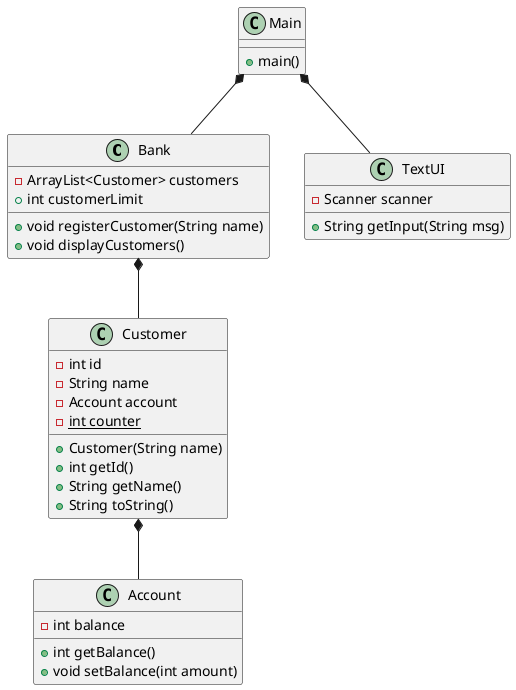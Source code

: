 @startuml
'https://plantuml.com/class-diagram

class Bank
class TextUI
class Customer
class Account

Main *-- TextUI
Main *-- Bank
Bank *-- Customer
Customer *-- Account

Main : + main()

Customer : -int id
Customer : -String name
Customer : -Account account
Customer : -{static} int counter
Customer : +Customer(String name)
Customer : +int getId()
Customer : +String getName()
Customer : +String toString()

Account : - int balance
Account : + int getBalance()
Account : + void setBalance(int amount)


Bank : - ArrayList<Customer> customers
Bank : + int customerLimit
Bank : + void registerCustomer(String name)
Bank : + void displayCustomers()

TextUI : + String getInput(String msg)
TextUI : - Scanner scanner
@enduml